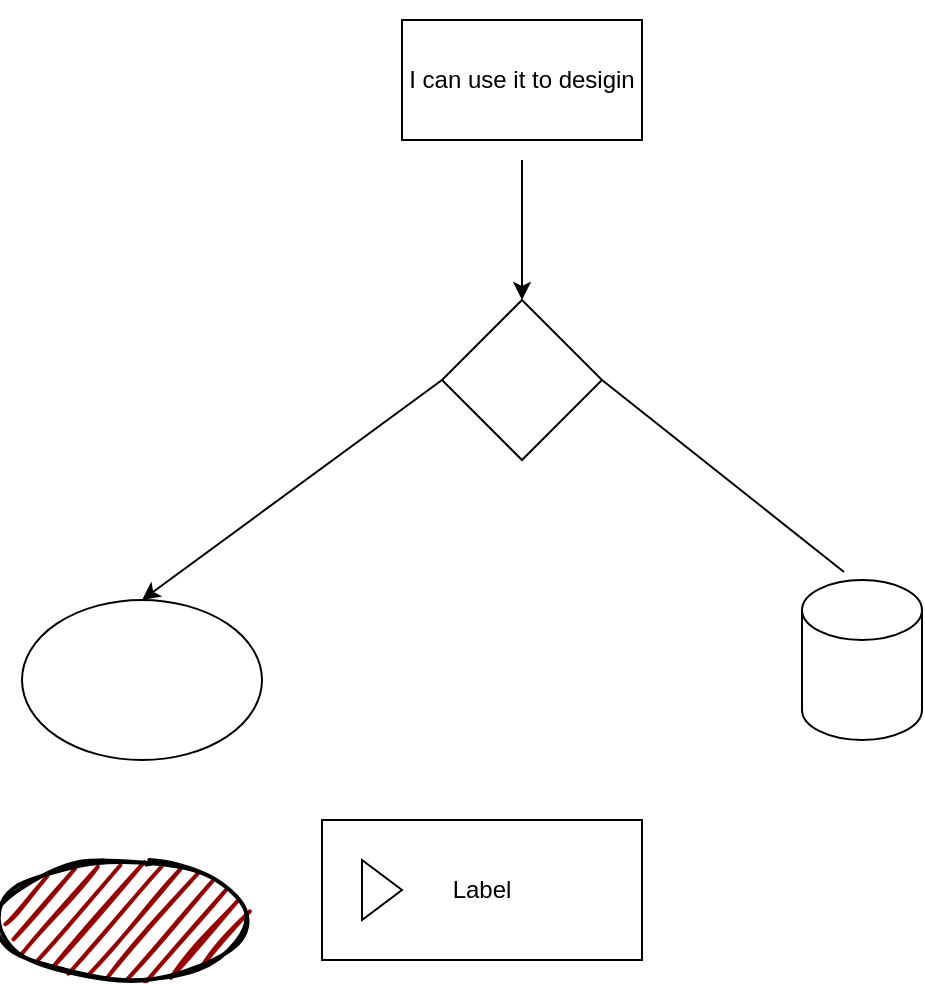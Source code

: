 <mxfile version="14.5.3" type="github">
  <diagram id="rMxrUCXjDajWfL1or6Uu" name="Page-1">
    <mxGraphModel dx="1298" dy="724" grid="1" gridSize="10" guides="1" tooltips="1" connect="1" arrows="1" fold="1" page="1" pageScale="1" pageWidth="850" pageHeight="1100" math="0" shadow="0">
      <root>
        <mxCell id="0" />
        <mxCell id="1" parent="0" />
        <mxCell id="t5LPTFKopAbtL81oLo3o-1" value="" style="rounded=0;whiteSpace=wrap;html=1;" vertex="1" parent="1">
          <mxGeometry x="330" y="70" width="120" height="60" as="geometry" />
        </mxCell>
        <mxCell id="t5LPTFKopAbtL81oLo3o-2" value="I can use it to desigin&lt;br&gt;" style="text;html=1;strokeColor=none;fillColor=none;align=center;verticalAlign=middle;whiteSpace=wrap;rounded=0;" vertex="1" parent="1">
          <mxGeometry x="320" y="60" width="140" height="80" as="geometry" />
        </mxCell>
        <mxCell id="t5LPTFKopAbtL81oLo3o-3" value="" style="shape=cylinder3;whiteSpace=wrap;html=1;boundedLbl=1;backgroundOutline=1;size=15;" vertex="1" parent="1">
          <mxGeometry x="530" y="350" width="60" height="80" as="geometry" />
        </mxCell>
        <mxCell id="t5LPTFKopAbtL81oLo3o-4" value="" style="rhombus;whiteSpace=wrap;html=1;" vertex="1" parent="1">
          <mxGeometry x="350" y="210" width="80" height="80" as="geometry" />
        </mxCell>
        <mxCell id="t5LPTFKopAbtL81oLo3o-5" value="" style="endArrow=classic;html=1;exitX=0.5;exitY=1;exitDx=0;exitDy=0;entryX=0.5;entryY=0;entryDx=0;entryDy=0;" edge="1" parent="1" source="t5LPTFKopAbtL81oLo3o-2" target="t5LPTFKopAbtL81oLo3o-4">
          <mxGeometry width="50" height="50" relative="1" as="geometry">
            <mxPoint x="400" y="370" as="sourcePoint" />
            <mxPoint x="450" y="320" as="targetPoint" />
          </mxGeometry>
        </mxCell>
        <mxCell id="t5LPTFKopAbtL81oLo3o-6" value="" style="ellipse;whiteSpace=wrap;html=1;" vertex="1" parent="1">
          <mxGeometry x="140" y="360" width="120" height="80" as="geometry" />
        </mxCell>
        <mxCell id="t5LPTFKopAbtL81oLo3o-7" value="" style="endArrow=classic;html=1;exitX=0;exitY=0.5;exitDx=0;exitDy=0;entryX=0.5;entryY=0;entryDx=0;entryDy=0;" edge="1" parent="1" source="t5LPTFKopAbtL81oLo3o-4" target="t5LPTFKopAbtL81oLo3o-6">
          <mxGeometry width="50" height="50" relative="1" as="geometry">
            <mxPoint x="400" y="370" as="sourcePoint" />
            <mxPoint x="450" y="320" as="targetPoint" />
          </mxGeometry>
        </mxCell>
        <mxCell id="t5LPTFKopAbtL81oLo3o-8" value="" style="endArrow=none;html=1;exitX=1;exitY=0.5;exitDx=0;exitDy=0;entryX=0.35;entryY=-0.05;entryDx=0;entryDy=0;entryPerimeter=0;" edge="1" parent="1" source="t5LPTFKopAbtL81oLo3o-4" target="t5LPTFKopAbtL81oLo3o-3">
          <mxGeometry width="50" height="50" relative="1" as="geometry">
            <mxPoint x="400" y="370" as="sourcePoint" />
            <mxPoint x="450" y="320" as="targetPoint" />
          </mxGeometry>
        </mxCell>
        <mxCell id="t5LPTFKopAbtL81oLo3o-22" value="" style="ellipse;whiteSpace=wrap;html=1;strokeWidth=2;fillWeight=2;hachureGap=8;fillColor=#990000;fillStyle=dots;sketch=1;" vertex="1" parent="1">
          <mxGeometry x="130" y="490" width="120" height="60" as="geometry" />
        </mxCell>
        <mxCell id="t5LPTFKopAbtL81oLo3o-23" value="Label" style="html=1;whiteSpace=wrap;container=1;recursiveResize=0;collapsible=0;" vertex="1" parent="1">
          <mxGeometry x="290" y="470" width="160" height="70" as="geometry" />
        </mxCell>
        <mxCell id="t5LPTFKopAbtL81oLo3o-24" value="" style="triangle;html=1;whiteSpace=wrap;" vertex="1" parent="t5LPTFKopAbtL81oLo3o-23">
          <mxGeometry x="20" y="20" width="20" height="30" as="geometry" />
        </mxCell>
      </root>
    </mxGraphModel>
  </diagram>
</mxfile>

